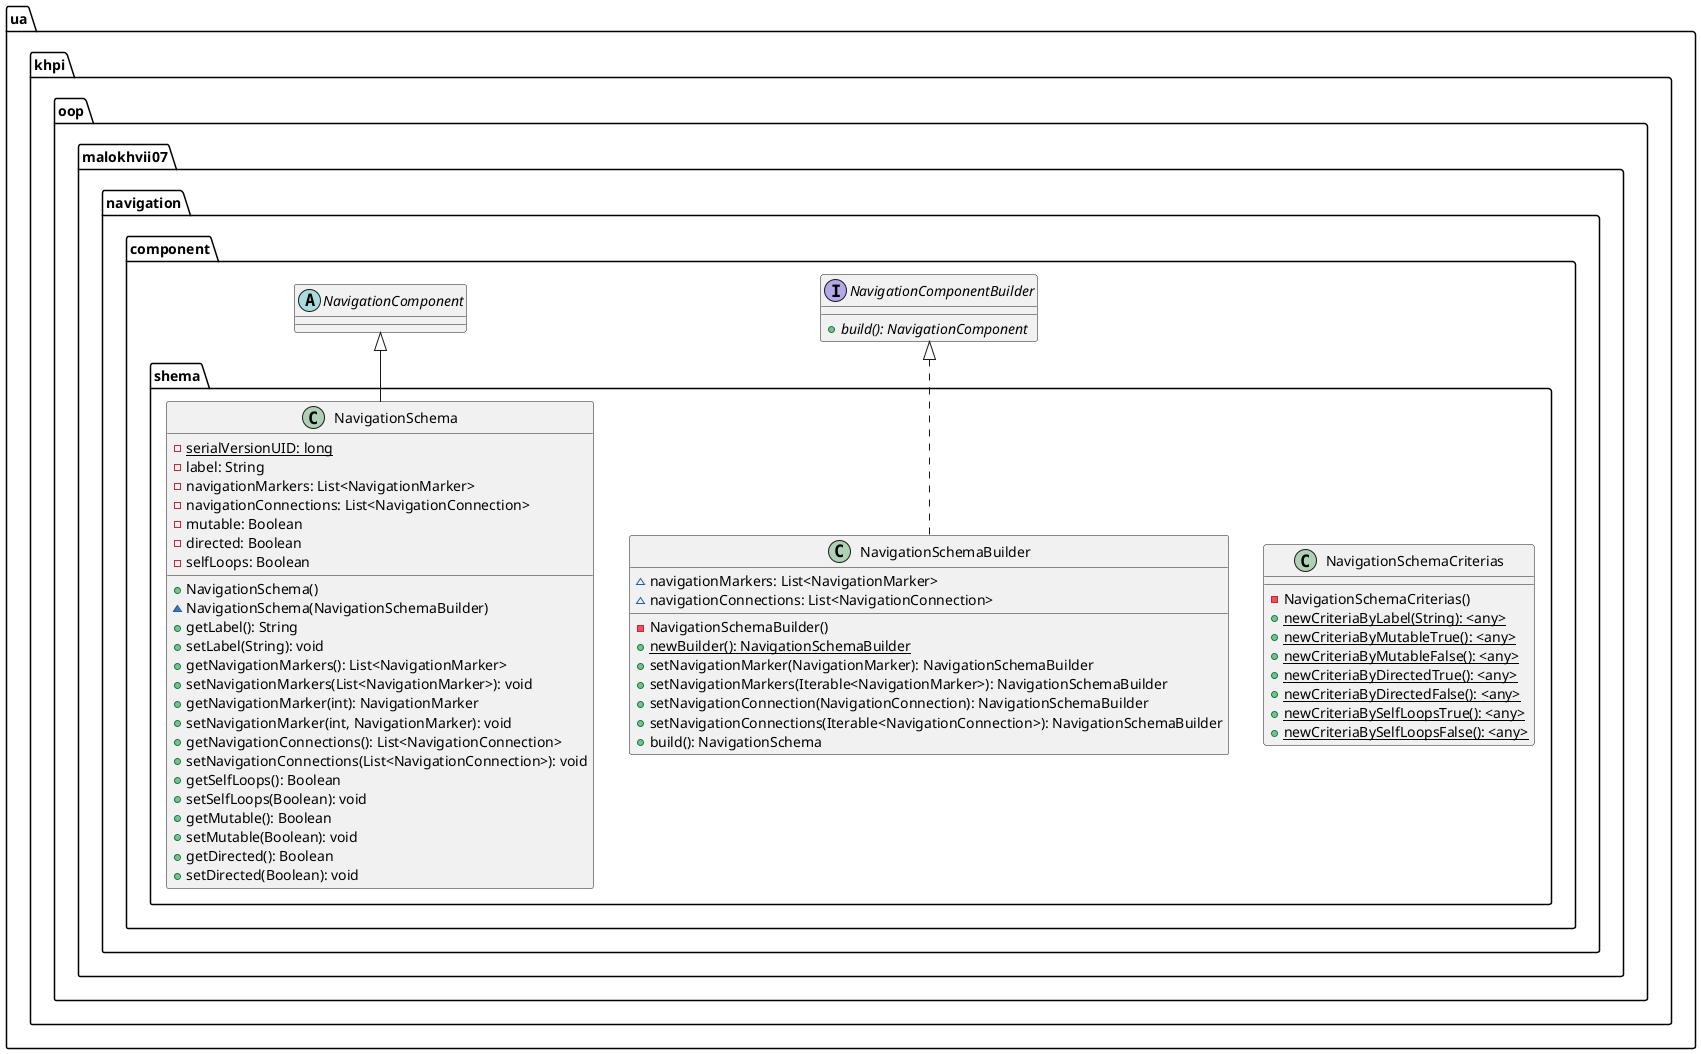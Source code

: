 @startuml

    namespace ua.khpi.oop.malokhvii07.navigation.component.shema {

        class NavigationSchemaCriterias {
            -NavigationSchemaCriterias()
            {static} +newCriteriaByLabel(String): <any>
            {static} +newCriteriaByMutableTrue(): <any>
            {static} +newCriteriaByMutableFalse(): <any>
            {static} +newCriteriaByDirectedTrue(): <any>
            {static} +newCriteriaByDirectedFalse(): <any>
            {static} +newCriteriaBySelfLoopsTrue(): <any>
            {static} +newCriteriaBySelfLoopsFalse(): <any>
        }

        class NavigationSchemaBuilder {
            ~navigationMarkers: List<NavigationMarker>
            ~navigationConnections: List<NavigationConnection>
            -NavigationSchemaBuilder()
            {static} +newBuilder(): NavigationSchemaBuilder
            +setNavigationMarker(NavigationMarker): NavigationSchemaBuilder
            +setNavigationMarkers(Iterable<NavigationMarker>): NavigationSchemaBuilder
            +setNavigationConnection(NavigationConnection): NavigationSchemaBuilder
            +setNavigationConnections(Iterable<NavigationConnection>): NavigationSchemaBuilder
            +build(): NavigationSchema
        }

        class NavigationSchema {
            {static} -serialVersionUID: long
            -label: String
            -navigationMarkers: List<NavigationMarker>
            -navigationConnections: List<NavigationConnection>
            -mutable: Boolean
            -directed: Boolean
            -selfLoops: Boolean
            +NavigationSchema()
            ~NavigationSchema(NavigationSchemaBuilder)
            +getLabel(): String
            +setLabel(String): void
            +getNavigationMarkers(): List<NavigationMarker>
            +setNavigationMarkers(List<NavigationMarker>): void
            +getNavigationMarker(int): NavigationMarker
            +setNavigationMarker(int, NavigationMarker): void
            +getNavigationConnections(): List<NavigationConnection>
            +setNavigationConnections(List<NavigationConnection>): void
            +getSelfLoops(): Boolean
            +setSelfLoops(Boolean): void
            +getMutable(): Boolean
            +setMutable(Boolean): void
            +getDirected(): Boolean
            +setDirected(Boolean): void
        }

        interface ua.khpi.oop.malokhvii07.navigation.component.NavigationComponentBuilder {
            {abstract} +build(): NavigationComponent
        }
        ua.khpi.oop.malokhvii07.navigation.component.NavigationComponentBuilder <|.. NavigationSchemaBuilder

        abstract class ua.khpi.oop.malokhvii07.navigation.component.NavigationComponent
        ua.khpi.oop.malokhvii07.navigation.component.NavigationComponent <|-- NavigationSchema

    }

@enduml

